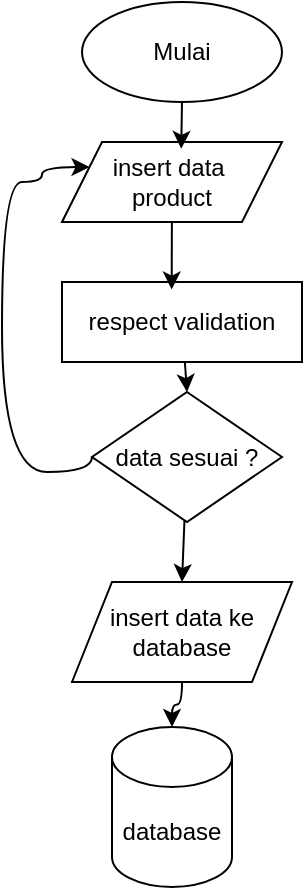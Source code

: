 <mxfile>
    <diagram id="szpVKkm3KdILjyuIN3ZU" name="Page-1">
        <mxGraphModel dx="548" dy="338" grid="1" gridSize="10" guides="1" tooltips="1" connect="1" arrows="1" fold="1" page="0" pageScale="1" pageWidth="850" pageHeight="1100" math="0" shadow="0">
            <root>
                <mxCell id="0"/>
                <mxCell id="1" parent="0"/>
                <mxCell id="2" value="Mulai" style="ellipse;whiteSpace=wrap;html=1;" vertex="1" parent="1">
                    <mxGeometry x="1190" y="470" width="100" height="50" as="geometry"/>
                </mxCell>
                <mxCell id="3" value="insert data&amp;nbsp;&lt;div&gt;product&lt;/div&gt;" style="shape=parallelogram;perimeter=parallelogramPerimeter;whiteSpace=wrap;html=1;fixedSize=1;" vertex="1" parent="1">
                    <mxGeometry x="1180" y="540" width="110" height="40" as="geometry"/>
                </mxCell>
                <mxCell id="4" style="edgeStyle=none;html=1;entryX=0.5;entryY=0;entryDx=0;entryDy=0;" edge="1" parent="1" source="5" target="8">
                    <mxGeometry relative="1" as="geometry"/>
                </mxCell>
                <mxCell id="5" value="respect validation" style="rounded=0;whiteSpace=wrap;html=1;" vertex="1" parent="1">
                    <mxGeometry x="1180" y="610" width="120" height="40" as="geometry"/>
                </mxCell>
                <mxCell id="6" style="edgeStyle=none;html=1;entryX=0.5;entryY=0;entryDx=0;entryDy=0;" edge="1" parent="1" source="8" target="9">
                    <mxGeometry relative="1" as="geometry"/>
                </mxCell>
                <mxCell id="7" style="edgeStyle=orthogonalEdgeStyle;curved=1;html=1;exitX=0;exitY=0.5;exitDx=0;exitDy=0;entryX=0;entryY=0.25;entryDx=0;entryDy=0;" edge="1" parent="1" source="8" target="3">
                    <mxGeometry relative="1" as="geometry">
                        <Array as="points">
                            <mxPoint x="1150" y="705"/>
                            <mxPoint x="1150" y="560"/>
                            <mxPoint x="1170" y="560"/>
                            <mxPoint x="1170" y="553"/>
                        </Array>
                    </mxGeometry>
                </mxCell>
                <mxCell id="8" value="data sesuai ?" style="rhombus;whiteSpace=wrap;html=1;" vertex="1" parent="1">
                    <mxGeometry x="1195" y="665" width="95" height="65" as="geometry"/>
                </mxCell>
                <mxCell id="9" value="insert data ke database" style="shape=parallelogram;perimeter=parallelogramPerimeter;whiteSpace=wrap;html=1;fixedSize=1;" vertex="1" parent="1">
                    <mxGeometry x="1185" y="760" width="110" height="50" as="geometry"/>
                </mxCell>
                <mxCell id="10" value="database" style="shape=cylinder3;whiteSpace=wrap;html=1;boundedLbl=1;backgroundOutline=1;size=15;" vertex="1" parent="1">
                    <mxGeometry x="1205" y="832.5" width="60" height="80" as="geometry"/>
                </mxCell>
                <mxCell id="11" style="edgeStyle=none;html=1;entryX=0.542;entryY=0.085;entryDx=0;entryDy=0;entryPerimeter=0;" edge="1" parent="1" source="2" target="3">
                    <mxGeometry relative="1" as="geometry"/>
                </mxCell>
                <mxCell id="12" style="edgeStyle=none;html=1;entryX=0.457;entryY=0.094;entryDx=0;entryDy=0;entryPerimeter=0;" edge="1" parent="1" source="3" target="5">
                    <mxGeometry relative="1" as="geometry"/>
                </mxCell>
                <mxCell id="13" style="edgeStyle=orthogonalEdgeStyle;curved=1;html=1;entryX=0.5;entryY=0;entryDx=0;entryDy=0;entryPerimeter=0;" edge="1" parent="1" source="9" target="10">
                    <mxGeometry relative="1" as="geometry"/>
                </mxCell>
            </root>
        </mxGraphModel>
    </diagram>
</mxfile>